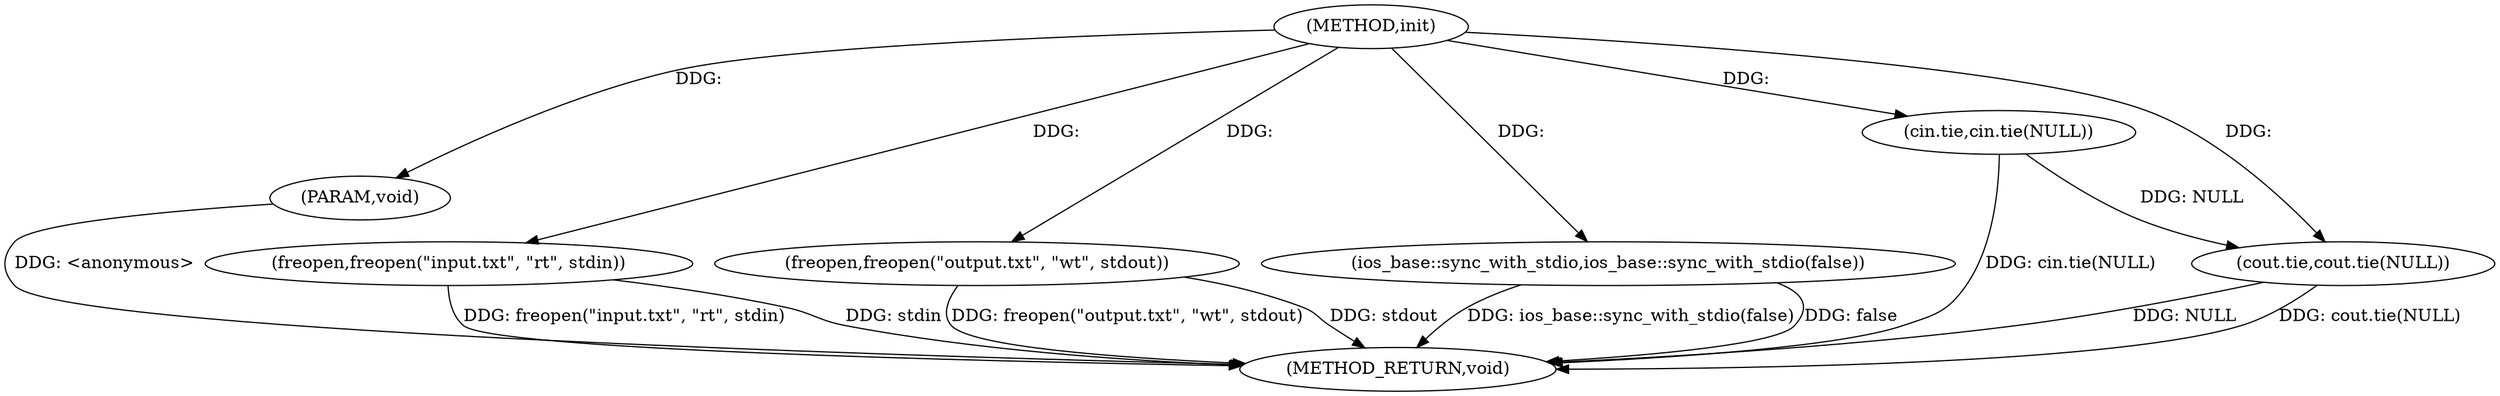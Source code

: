 digraph "init" {  
"1000231" [label = "(METHOD,init)" ]
"1000248" [label = "(METHOD_RETURN,void)" ]
"1000232" [label = "(PARAM,void)" ]
"1000234" [label = "(freopen,freopen(\"input.txt\", \"rt\", stdin))" ]
"1000238" [label = "(freopen,freopen(\"output.txt\", \"wt\", stdout))" ]
"1000242" [label = "(ios_base::sync_with_stdio,ios_base::sync_with_stdio(false))" ]
"1000244" [label = "(cin.tie,cin.tie(NULL))" ]
"1000246" [label = "(cout.tie,cout.tie(NULL))" ]
  "1000232" -> "1000248"  [ label = "DDG: <anonymous>"] 
  "1000234" -> "1000248"  [ label = "DDG: freopen(\"input.txt\", \"rt\", stdin)"] 
  "1000238" -> "1000248"  [ label = "DDG: freopen(\"output.txt\", \"wt\", stdout)"] 
  "1000242" -> "1000248"  [ label = "DDG: ios_base::sync_with_stdio(false)"] 
  "1000244" -> "1000248"  [ label = "DDG: cin.tie(NULL)"] 
  "1000246" -> "1000248"  [ label = "DDG: NULL"] 
  "1000246" -> "1000248"  [ label = "DDG: cout.tie(NULL)"] 
  "1000234" -> "1000248"  [ label = "DDG: stdin"] 
  "1000238" -> "1000248"  [ label = "DDG: stdout"] 
  "1000242" -> "1000248"  [ label = "DDG: false"] 
  "1000231" -> "1000232"  [ label = "DDG: "] 
  "1000231" -> "1000234"  [ label = "DDG: "] 
  "1000231" -> "1000238"  [ label = "DDG: "] 
  "1000231" -> "1000242"  [ label = "DDG: "] 
  "1000231" -> "1000244"  [ label = "DDG: "] 
  "1000244" -> "1000246"  [ label = "DDG: NULL"] 
  "1000231" -> "1000246"  [ label = "DDG: "] 
}
